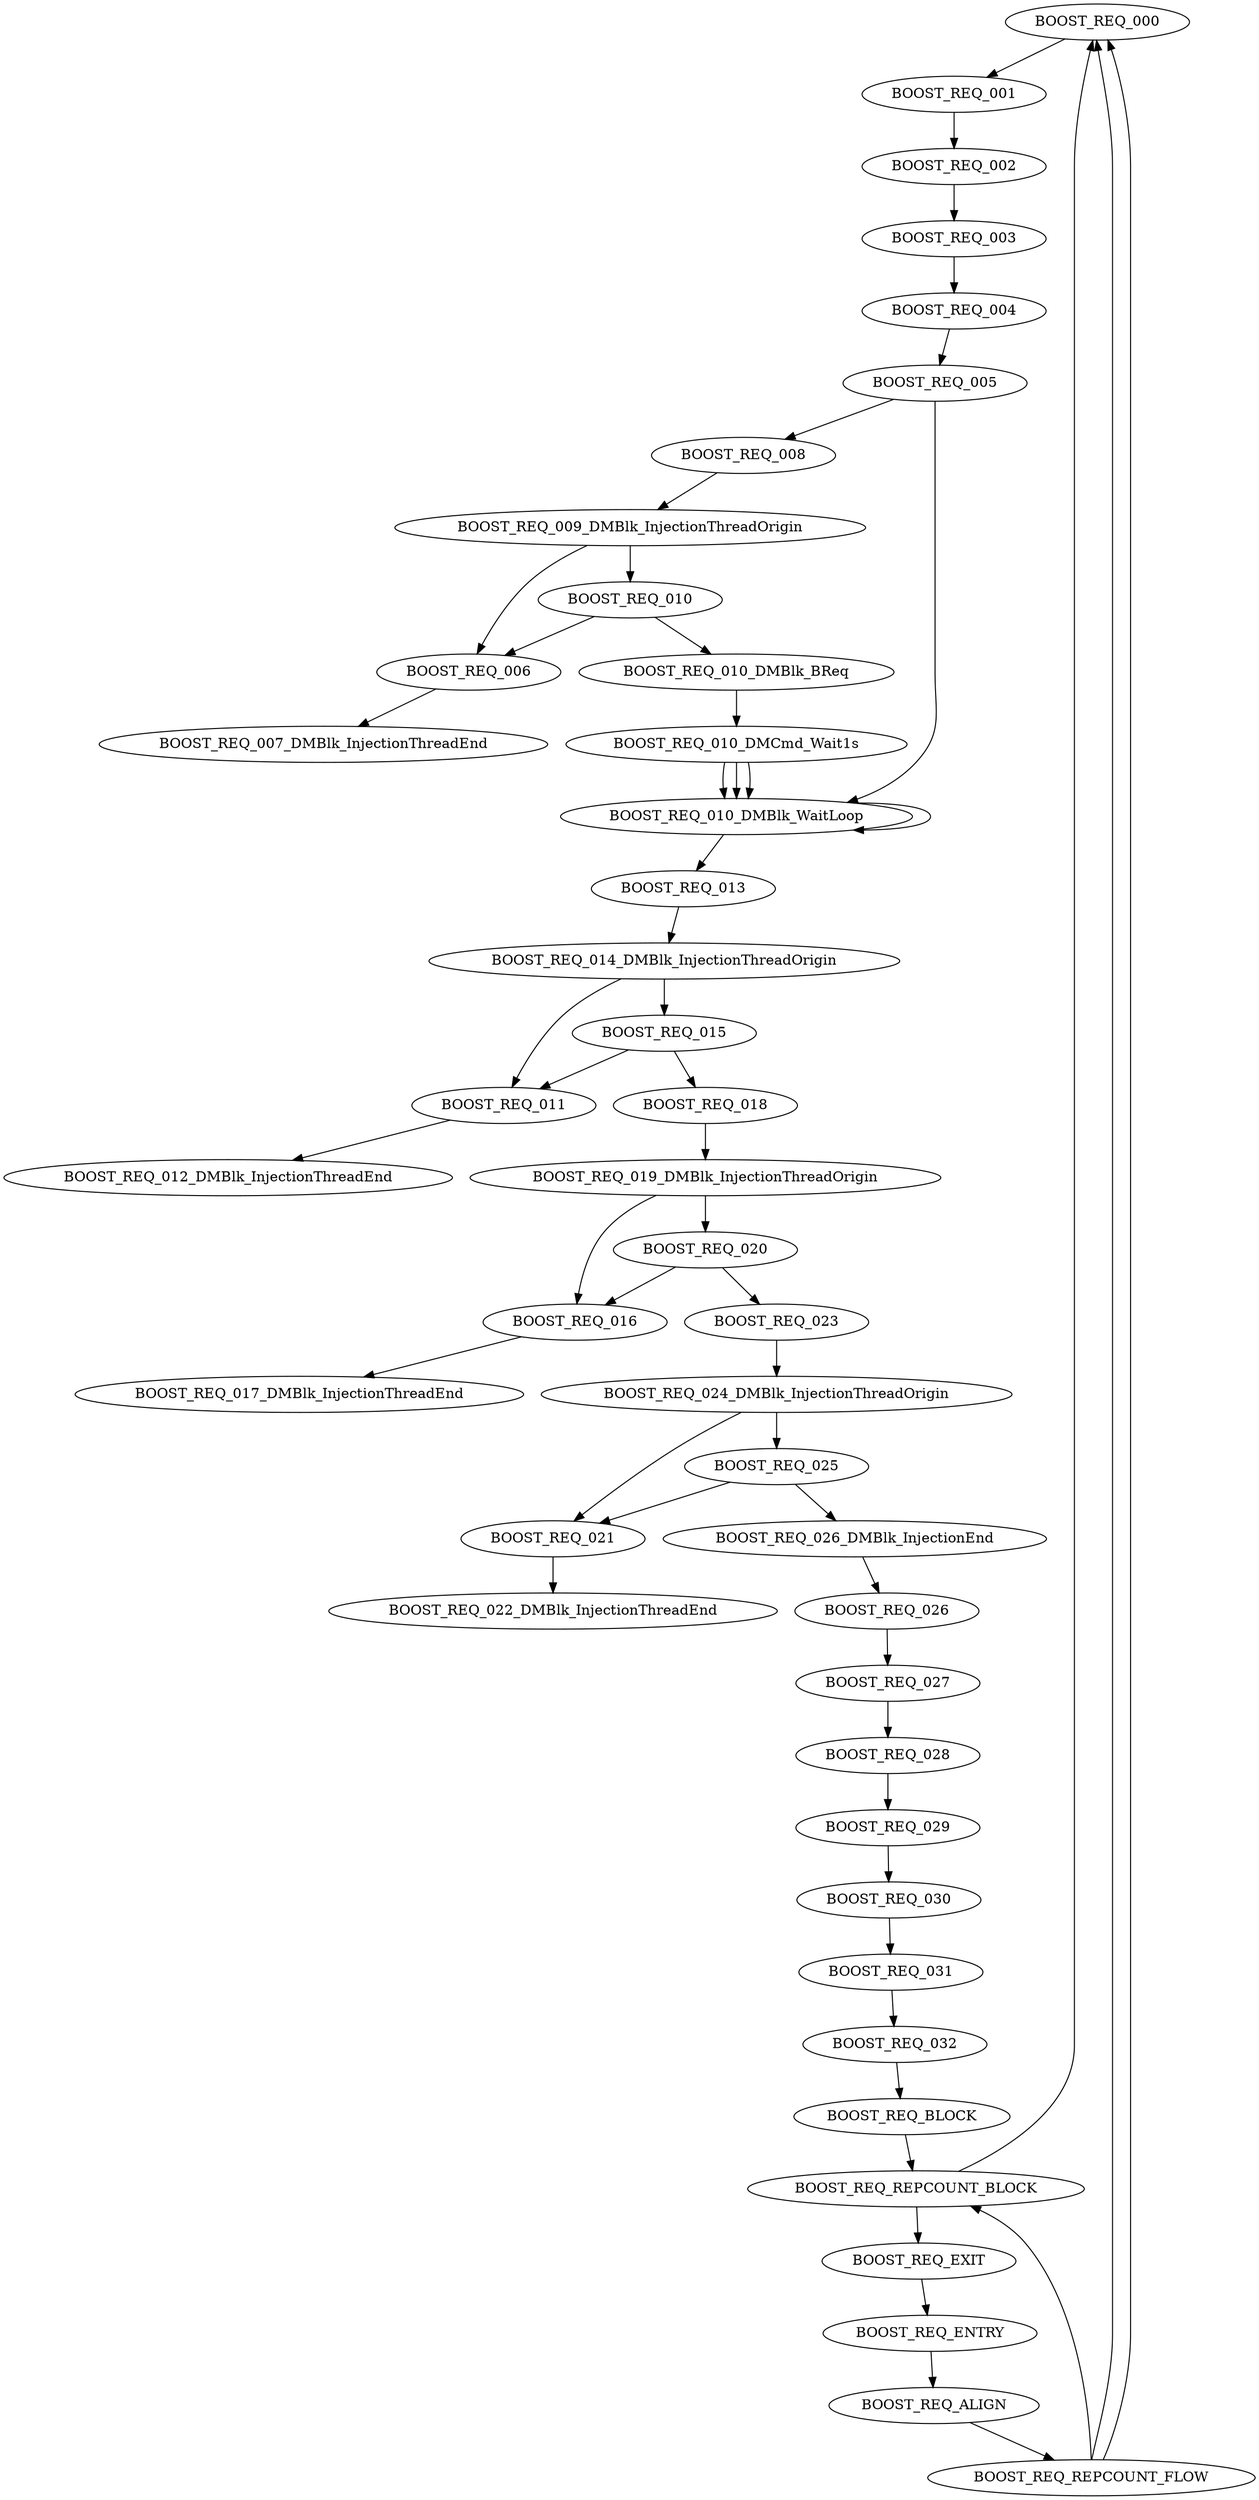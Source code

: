 digraph "booster_startthread-2" {
  name="booster_startthread-2"
  node [pattern=BOOST_REQ fid=1 cpu=0 type=tmsg vacc=0 gid=300 par="0x40000000000" toffs=0 style=filled fillcolor=white color=black]
  edge [type=defdst]
  BOOST_REQ_000 [evtno=255 sid=36 bpid=6]
  BOOST_REQ_001 [evtno=259 sid=36 bpid=6]
  BOOST_REQ_002 [toffs=200000 evtno=245 sid=36 bpid=6]
  BOOST_REQ_003 [toffs=20000000 evtno=256 beamin=1 sid=31]
  BOOST_REQ_004 [toffs=20000008 evtno=512 beamin=1 sid=31]
  BOOST_REQ_005 [toffs=20000024 evtno=350 beamin=1 sid=31 vacc=8 par="0x0000040004120ba8" tef=401393240]
  BOOST_REQ_006 [toffs=32 evtno=39 beamin=1 sid=32 bpid=1]
  BOOST_REQ_007_DMBlk_InjectionThreadEnd [type=block tperiod=10000]
  BOOST_REQ_008 [toffs=30800000 evtno=256 beamin=1 sid=32 bpid=1]
  BOOST_REQ_009_DMBlk_InjectionThreadOrigin [type=origin toffs=36600008 thread=1]
  BOOST_REQ_010 [toffs=36600024 evtno=352 beamin=1 sid=32 bpid=1 vacc=8 par="0x04120a7000000001" tef=186851006]
  BOOST_REQ_010_DMBlk_BReq [type=block tperiod=36601000]
  BOOST_REQ_010_DMBlk_WaitLoop [type=block tperiod=10000 qlo=1 qhi=1 qil=1]
  BOOST_REQ_010_DMCmd_Wait1s [type=flow tvalid=0, vabs=1 prio=0 qty=100000]
  BOOST_REQ_011 [toffs=32 evtno=39 beamin=1 sid=33 bpid=2]
  BOOST_REQ_012_DMBlk_InjectionThreadEnd [flags="0x00000007" type=block tperiod=10000]
  BOOST_REQ_013 [toffs=26999976 evtno=256 beamin=1 sid=33 bpid=2]
  BOOST_REQ_014_DMBlk_InjectionThreadOrigin [type=origin toffs=26999984 thread=1]
  BOOST_REQ_015 [toffs=27000000 evtno=354 beamin=1 sid=33 bpid=2 vacc=8 par="0x04120c1000000001" tef=382345234]
  BOOST_REQ_016 [toffs=32 evtno=39 beamin=1 sid=34 bpid=3]
  BOOST_REQ_017_DMBlk_InjectionThreadEnd [type=block tperiod=10000]
  BOOST_REQ_018 [toffs=59799976 evtno=256 beamin=1 sid=34 bpid=3]
  BOOST_REQ_019_DMBlk_InjectionThreadOrigin [type=origin toffs=59799984 thread=1]
  BOOST_REQ_020 [toffs=59800000 evtno=354 beamin=1 sid=34 bpid=3 vacc=8 par="0x04120d1400000001" tef=144157490]
  BOOST_REQ_021 [toffs=32 evtno=39 beamin=1 sid=35 bpid=4]
  BOOST_REQ_022_DMBlk_InjectionThreadEnd [type=block tperiod=10000]
  BOOST_REQ_023 [toffs=92599976 evtno=256 beamin=1 sid=35 bpid=4]
  BOOST_REQ_024_DMBlk_InjectionThreadOrigin [type=origin toffs=92599984 thread=1]
  BOOST_REQ_025 [toffs=92600000 evtno=354 beamin=1 sid=35 bpid=4 vacc=8 par="0x04120e1800000001" tef=292772959]
  BOOST_REQ_026 [evtno=351 beamin=1 sid=35 bpid=4]
  BOOST_REQ_026_DMBlk_InjectionEnd [type=blockalign tperiod=936000000 qlo=1 qhi=1 qil=1]
  BOOST_REQ_027 [toffs=30399976 evtno=512 beamin=1 sid=36 bpid=5]
  BOOST_REQ_028 [toffs=31799976 evtno=256 beamin=1 sid=36 bpid=5]
  BOOST_REQ_029 [toffs=34799976 evtno=512 beamin=1 sid=36 bpid=6]
  BOOST_REQ_030 [toffs=36199976 evtno=256 beamin=1 sid=36 bpid=6]
  BOOST_REQ_031 [toffs=65401976 evtno=246 sid=36 bpid=6]
  BOOST_REQ_032 [toffs=67199976 evtno=258 sid=36 bpid=6]
  BOOST_REQ_ALIGN [type=blockalign tperiod=10000]
  BOOST_REQ_BLOCK [type=block tperiod=71200000]
  BOOST_REQ_ENTRY [type=block tperiod=10000 patentry=1]
  BOOST_REQ_EXIT [type=block tperiod=10000 patexit=1 qlo=1]
  BOOST_REQ_REPCOUNT_BLOCK [type=block tperiod=10000 qlo=1]
  BOOST_REQ_REPCOUNT_FLOW [type=flow tvalid=0 vabs=1 prio=0 qty=0]

  BOOST_REQ_004 -> BOOST_REQ_005
  BOOST_REQ_010_DMCmd_Wait1s -> BOOST_REQ_010_DMBlk_WaitLoop
  BOOST_REQ_010_DMCmd_Wait1s -> BOOST_REQ_010_DMBlk_WaitLoop [type=target]
  BOOST_REQ_010_DMCmd_Wait1s -> BOOST_REQ_010_DMBlk_WaitLoop [type=flowdst]
  BOOST_REQ_019_DMBlk_InjectionThreadOrigin -> BOOST_REQ_020
  BOOST_REQ_019_DMBlk_InjectionThreadOrigin -> BOOST_REQ_016 [type=origindst]
  BOOST_REQ_BLOCK -> BOOST_REQ_REPCOUNT_BLOCK
  BOOST_REQ_028 -> BOOST_REQ_029
  BOOST_REQ_027 -> BOOST_REQ_028
  BOOST_REQ_026 -> BOOST_REQ_027
  BOOST_REQ_025 -> BOOST_REQ_026_DMBlk_InjectionEnd
  BOOST_REQ_025 -> BOOST_REQ_021 [type=dynpar1]
  BOOST_REQ_024_DMBlk_InjectionThreadOrigin -> BOOST_REQ_025
  BOOST_REQ_024_DMBlk_InjectionThreadOrigin -> BOOST_REQ_021 [type=origindst]
  BOOST_REQ_023 -> BOOST_REQ_024_DMBlk_InjectionThreadOrigin
  BOOST_REQ_021 -> BOOST_REQ_022_DMBlk_InjectionThreadEnd
  BOOST_REQ_018 -> BOOST_REQ_019_DMBlk_InjectionThreadOrigin
  BOOST_REQ_020 -> BOOST_REQ_023
  BOOST_REQ_020 -> BOOST_REQ_016 [type=dynpar1]
  BOOST_REQ_REPCOUNT_FLOW -> BOOST_REQ_000
  BOOST_REQ_REPCOUNT_FLOW -> BOOST_REQ_REPCOUNT_BLOCK [type=target]
  BOOST_REQ_REPCOUNT_FLOW -> BOOST_REQ_000 [type=flowdst]
  BOOST_REQ_015 -> BOOST_REQ_018
  BOOST_REQ_015 -> BOOST_REQ_011 [type=dynpar1]
  BOOST_REQ_013 -> BOOST_REQ_014_DMBlk_InjectionThreadOrigin
  BOOST_REQ_ENTRY -> BOOST_REQ_ALIGN
  BOOST_REQ_011 -> BOOST_REQ_012_DMBlk_InjectionThreadEnd
  BOOST_REQ_014_DMBlk_InjectionThreadOrigin -> BOOST_REQ_015
  BOOST_REQ_014_DMBlk_InjectionThreadOrigin -> BOOST_REQ_011 [type=origindst]
  BOOST_REQ_000 -> BOOST_REQ_001
  BOOST_REQ_032 -> BOOST_REQ_BLOCK
  BOOST_REQ_029 -> BOOST_REQ_030
  BOOST_REQ_010_DMBlk_BReq -> BOOST_REQ_010_DMCmd_Wait1s
  BOOST_REQ_009_DMBlk_InjectionThreadOrigin -> BOOST_REQ_010
  BOOST_REQ_009_DMBlk_InjectionThreadOrigin -> BOOST_REQ_006 [type=origindst]
  BOOST_REQ_008 -> BOOST_REQ_009_DMBlk_InjectionThreadOrigin
  BOOST_REQ_010 -> BOOST_REQ_010_DMBlk_BReq
  BOOST_REQ_010 -> BOOST_REQ_006 [type=dynpar1]
  BOOST_REQ_016 -> BOOST_REQ_017_DMBlk_InjectionThreadEnd
  BOOST_REQ_006 -> BOOST_REQ_007_DMBlk_InjectionThreadEnd
  BOOST_REQ_005 -> BOOST_REQ_008
  BOOST_REQ_005 -> BOOST_REQ_010_DMBlk_WaitLoop [type=dynpar0]
  BOOST_REQ_030 -> BOOST_REQ_031
  BOOST_REQ_031 -> BOOST_REQ_032
  BOOST_REQ_003 -> BOOST_REQ_004
  BOOST_REQ_002 -> BOOST_REQ_003
  BOOST_REQ_001 -> BOOST_REQ_002
  BOOST_REQ_ALIGN -> BOOST_REQ_REPCOUNT_FLOW
  BOOST_REQ_010_DMBlk_WaitLoop -> BOOST_REQ_013
  BOOST_REQ_010_DMBlk_WaitLoop -> BOOST_REQ_010_DMBlk_WaitLoop [type=altdst]
  BOOST_REQ_026_DMBlk_InjectionEnd -> BOOST_REQ_026
  BOOST_REQ_EXIT -> BOOST_REQ_ENTRY
  BOOST_REQ_REPCOUNT_BLOCK -> BOOST_REQ_EXIT
  BOOST_REQ_REPCOUNT_BLOCK -> BOOST_REQ_000 [type=altdst]
}
